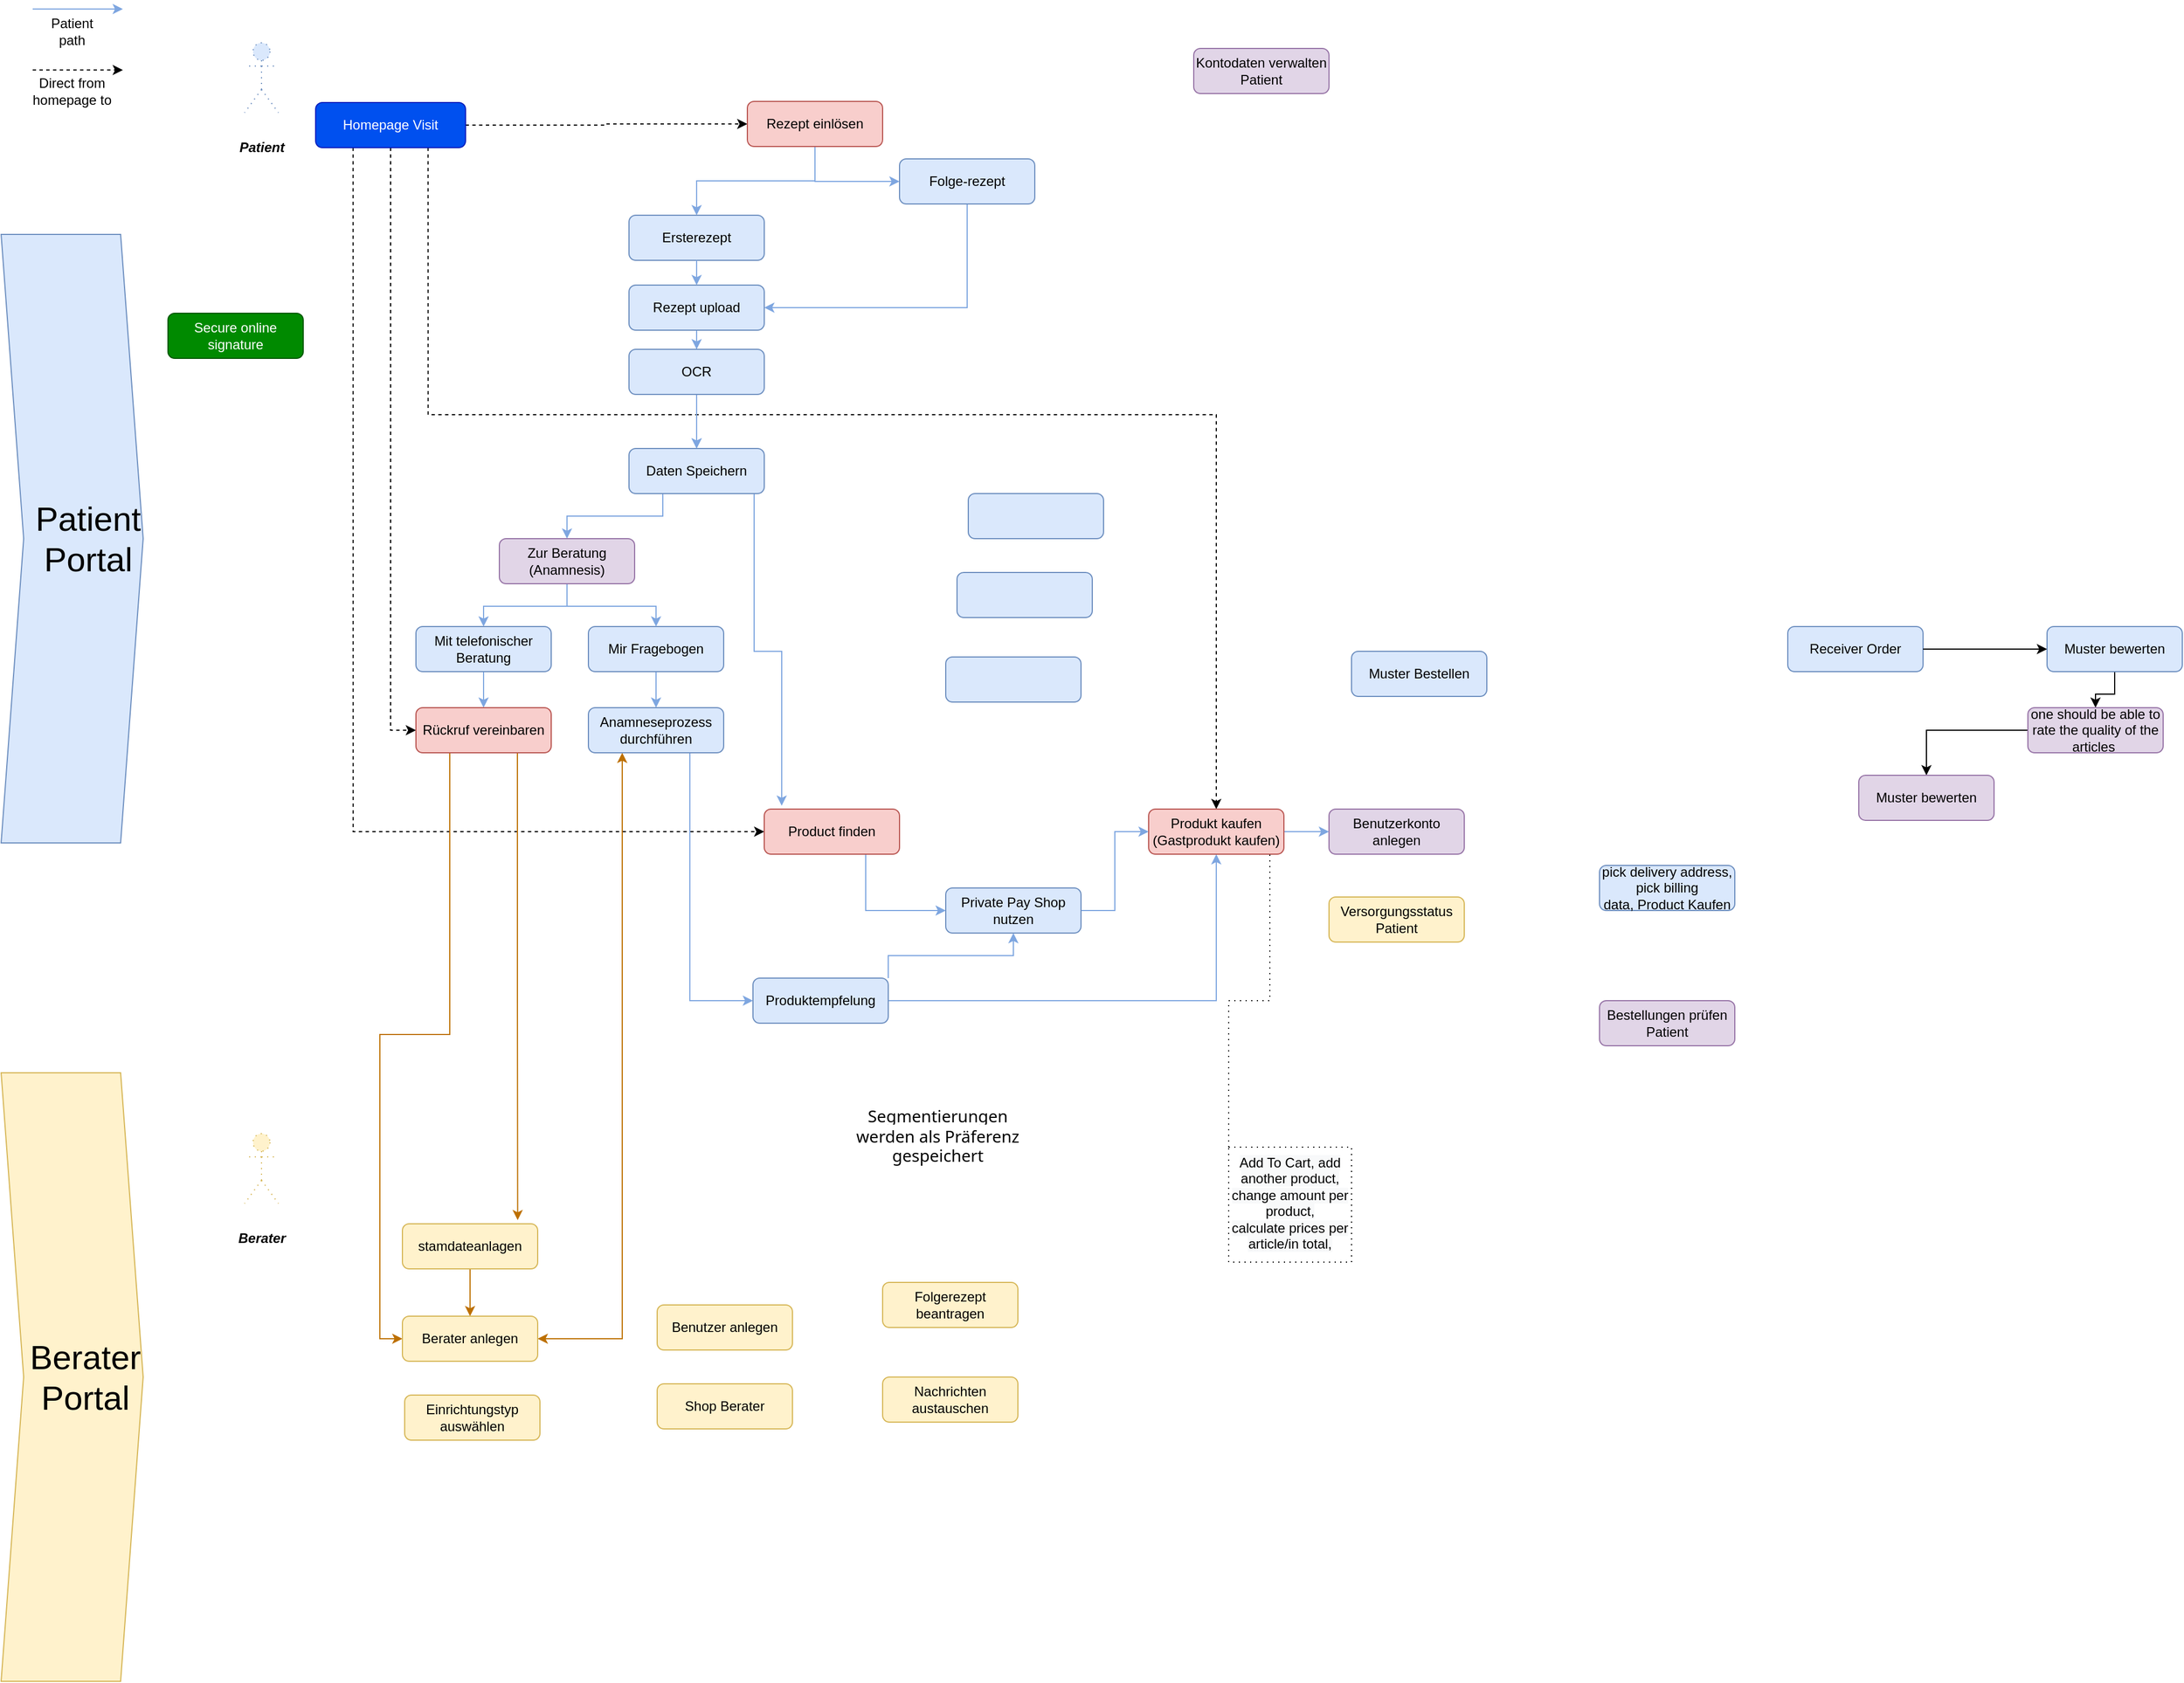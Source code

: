 <mxfile version="13.6.0" type="github" pages="6">
  <diagram id="yzNUyQcvRCuZJqu9L7W9" name="Overview ">
    <mxGraphModel dx="1747" dy="514" grid="1" gridSize="10" guides="1" tooltips="1" connect="1" arrows="1" fold="1" page="1" pageScale="1" pageWidth="827" pageHeight="1169" math="0" shadow="0">
      <root>
        <mxCell id="0" />
        <mxCell id="1" parent="0" />
        <mxCell id="c7nheeR4Cv1lEZ-zM7IP-1" style="edgeStyle=orthogonalEdgeStyle;rounded=0;orthogonalLoop=1;jettySize=auto;html=1;exitX=1;exitY=0.5;exitDx=0;exitDy=0;entryX=0;entryY=0.5;entryDx=0;entryDy=0;dashed=1;" parent="1" source="c7nheeR4Cv1lEZ-zM7IP-4" target="c7nheeR4Cv1lEZ-zM7IP-7" edge="1">
          <mxGeometry relative="1" as="geometry" />
        </mxCell>
        <mxCell id="2mvnybx2gDGMd5j6eMJd-31" style="edgeStyle=orthogonalEdgeStyle;rounded=0;orthogonalLoop=1;jettySize=auto;html=1;exitX=0.75;exitY=1;exitDx=0;exitDy=0;dashed=1;entryX=0.5;entryY=0;entryDx=0;entryDy=0;" parent="1" source="c7nheeR4Cv1lEZ-zM7IP-4" target="jtWPIGQ9lgPhIsARCJN1-1" edge="1">
          <mxGeometry relative="1" as="geometry">
            <Array as="points">
              <mxPoint x="153" y="370" />
              <mxPoint x="599" y="370" />
            </Array>
          </mxGeometry>
        </mxCell>
        <mxCell id="Q-ECmKFL7cBIkWH3QSio-10" style="edgeStyle=orthogonalEdgeStyle;rounded=0;orthogonalLoop=1;jettySize=auto;html=1;exitX=0.5;exitY=1;exitDx=0;exitDy=0;entryX=0;entryY=0.5;entryDx=0;entryDy=0;dashed=1;startArrow=none;startFill=0;strokeColor=#000000;" parent="1" source="c7nheeR4Cv1lEZ-zM7IP-4" target="c7nheeR4Cv1lEZ-zM7IP-52" edge="1">
          <mxGeometry relative="1" as="geometry" />
        </mxCell>
        <mxCell id="Q-ECmKFL7cBIkWH3QSio-11" style="edgeStyle=orthogonalEdgeStyle;rounded=0;orthogonalLoop=1;jettySize=auto;html=1;exitX=0.25;exitY=1;exitDx=0;exitDy=0;entryX=0;entryY=0.5;entryDx=0;entryDy=0;dashed=1;startArrow=none;startFill=0;strokeColor=#000000;" parent="1" source="c7nheeR4Cv1lEZ-zM7IP-4" target="c7nheeR4Cv1lEZ-zM7IP-35" edge="1">
          <mxGeometry relative="1" as="geometry" />
        </mxCell>
        <mxCell id="c7nheeR4Cv1lEZ-zM7IP-4" value="Homepage Visit" style="rounded=1;whiteSpace=wrap;html=1;fontSize=12;glass=0;strokeWidth=1;shadow=0;fillColor=#0050ef;strokeColor=#001DBC;fontColor=#ffffff;" parent="1" vertex="1">
          <mxGeometry x="-9" y="93" width="133" height="40" as="geometry" />
        </mxCell>
        <mxCell id="c7nheeR4Cv1lEZ-zM7IP-5" style="edgeStyle=orthogonalEdgeStyle;rounded=0;orthogonalLoop=1;jettySize=auto;html=1;exitX=0.5;exitY=1;exitDx=0;exitDy=0;entryX=0.5;entryY=0;entryDx=0;entryDy=0;fillColor=#dae8fc;strokeColor=#7EA6E0;" parent="1" source="c7nheeR4Cv1lEZ-zM7IP-7" target="c7nheeR4Cv1lEZ-zM7IP-22" edge="1">
          <mxGeometry relative="1" as="geometry" />
        </mxCell>
        <mxCell id="c7nheeR4Cv1lEZ-zM7IP-6" style="edgeStyle=orthogonalEdgeStyle;rounded=0;orthogonalLoop=1;jettySize=auto;html=1;exitX=0.5;exitY=1;exitDx=0;exitDy=0;entryX=0;entryY=0.5;entryDx=0;entryDy=0;fontSize=30;strokeColor=#7EA6E0;" parent="1" source="c7nheeR4Cv1lEZ-zM7IP-7" target="c7nheeR4Cv1lEZ-zM7IP-9" edge="1">
          <mxGeometry relative="1" as="geometry" />
        </mxCell>
        <mxCell id="c7nheeR4Cv1lEZ-zM7IP-7" value="Rezept einlösen" style="rounded=1;whiteSpace=wrap;html=1;fontSize=12;glass=0;strokeWidth=1;shadow=0;fillColor=#f8cecc;strokeColor=#b85450;" parent="1" vertex="1">
          <mxGeometry x="374" y="92" width="120" height="40" as="geometry" />
        </mxCell>
        <mxCell id="c7nheeR4Cv1lEZ-zM7IP-8" style="edgeStyle=orthogonalEdgeStyle;rounded=0;orthogonalLoop=1;jettySize=auto;html=1;exitX=0.5;exitY=1;exitDx=0;exitDy=0;entryX=1;entryY=0.5;entryDx=0;entryDy=0;fillColor=#e1d5e7;strokeColor=#7EA6E0;" parent="1" source="c7nheeR4Cv1lEZ-zM7IP-9" target="c7nheeR4Cv1lEZ-zM7IP-24" edge="1">
          <mxGeometry relative="1" as="geometry" />
        </mxCell>
        <mxCell id="c7nheeR4Cv1lEZ-zM7IP-9" value="Folge-rezept" style="rounded=1;whiteSpace=wrap;html=1;fontSize=12;glass=0;strokeWidth=1;shadow=0;fillColor=#dae8fc;strokeColor=#6c8ebf;" parent="1" vertex="1">
          <mxGeometry x="509" y="143" width="120" height="40" as="geometry" />
        </mxCell>
        <mxCell id="8Lw8EcfPyX1pXc70tfC4-2" value="" style="edgeStyle=orthogonalEdgeStyle;rounded=0;orthogonalLoop=1;jettySize=auto;html=1;strokeColor=#7EA6E0;" parent="1" source="c7nheeR4Cv1lEZ-zM7IP-11" target="8Lw8EcfPyX1pXc70tfC4-1" edge="1">
          <mxGeometry relative="1" as="geometry" />
        </mxCell>
        <mxCell id="c7nheeR4Cv1lEZ-zM7IP-11" value="Mir Fragebogen" style="rounded=1;whiteSpace=wrap;html=1;fontSize=12;glass=0;strokeWidth=1;shadow=0;fillColor=#dae8fc;strokeColor=#6c8ebf;" parent="1" vertex="1">
          <mxGeometry x="233" y="558" width="120" height="40" as="geometry" />
        </mxCell>
        <mxCell id="2mvnybx2gDGMd5j6eMJd-25" style="edgeStyle=orthogonalEdgeStyle;rounded=0;orthogonalLoop=1;jettySize=auto;html=1;exitX=1;exitY=0.5;exitDx=0;exitDy=0;strokeColor=#7EA6E0;" parent="1" source="c7nheeR4Cv1lEZ-zM7IP-21" target="jtWPIGQ9lgPhIsARCJN1-1" edge="1">
          <mxGeometry relative="1" as="geometry" />
        </mxCell>
        <mxCell id="Q-ECmKFL7cBIkWH3QSio-20" style="edgeStyle=orthogonalEdgeStyle;rounded=0;orthogonalLoop=1;jettySize=auto;html=1;exitX=1;exitY=0;exitDx=0;exitDy=0;entryX=0.5;entryY=1;entryDx=0;entryDy=0;startArrow=none;startFill=0;strokeColor=#7EA6E0;" parent="1" source="c7nheeR4Cv1lEZ-zM7IP-21" target="2mvnybx2gDGMd5j6eMJd-20" edge="1">
          <mxGeometry relative="1" as="geometry" />
        </mxCell>
        <mxCell id="c7nheeR4Cv1lEZ-zM7IP-21" value="Produktempfelung" style="rounded=1;whiteSpace=wrap;html=1;fontSize=12;glass=0;strokeWidth=1;shadow=0;fillColor=#dae8fc;strokeColor=#6c8ebf;" parent="1" vertex="1">
          <mxGeometry x="379" y="870" width="120" height="40" as="geometry" />
        </mxCell>
        <mxCell id="c7nheeR4Cv1lEZ-zM7IP-22" value="Ersterezept" style="rounded=1;whiteSpace=wrap;html=1;fontSize=12;glass=0;strokeWidth=1;shadow=0;fillColor=#dae8fc;strokeColor=#6c8ebf;" parent="1" vertex="1">
          <mxGeometry x="269" y="193" width="120" height="40" as="geometry" />
        </mxCell>
        <mxCell id="c7nheeR4Cv1lEZ-zM7IP-23" value="" style="edgeStyle=orthogonalEdgeStyle;rounded=0;orthogonalLoop=1;jettySize=auto;html=1;strokeColor=#7EA6E0;" parent="1" source="c7nheeR4Cv1lEZ-zM7IP-24" target="c7nheeR4Cv1lEZ-zM7IP-26" edge="1">
          <mxGeometry relative="1" as="geometry" />
        </mxCell>
        <mxCell id="c7nheeR4Cv1lEZ-zM7IP-24" value="Rezept upload" style="rounded=1;whiteSpace=wrap;html=1;fontSize=12;glass=0;strokeWidth=1;shadow=0;fillColor=#dae8fc;strokeColor=#6C8EBF;" parent="1" vertex="1">
          <mxGeometry x="269" y="255" width="120" height="40" as="geometry" />
        </mxCell>
        <mxCell id="c7nheeR4Cv1lEZ-zM7IP-25" value="" style="edgeStyle=orthogonalEdgeStyle;rounded=0;orthogonalLoop=1;jettySize=auto;html=1;strokeColor=#7EA6E0;" parent="1" source="c7nheeR4Cv1lEZ-zM7IP-26" target="c7nheeR4Cv1lEZ-zM7IP-29" edge="1">
          <mxGeometry relative="1" as="geometry" />
        </mxCell>
        <mxCell id="2mvnybx2gDGMd5j6eMJd-46" value="" style="edgeStyle=orthogonalEdgeStyle;rounded=0;orthogonalLoop=1;jettySize=auto;html=1;strokeColor=#7EA6E0;" parent="1" source="c7nheeR4Cv1lEZ-zM7IP-26" target="c7nheeR4Cv1lEZ-zM7IP-29" edge="1">
          <mxGeometry relative="1" as="geometry" />
        </mxCell>
        <mxCell id="c7nheeR4Cv1lEZ-zM7IP-26" value="OCR" style="rounded=1;whiteSpace=wrap;html=1;fontSize=12;glass=0;strokeWidth=1;shadow=0;fillColor=#dae8fc;strokeColor=#6c8ebf;" parent="1" vertex="1">
          <mxGeometry x="269" y="312" width="120" height="40" as="geometry" />
        </mxCell>
        <mxCell id="3sTM7CXVGYwM3eGU3Tkj-2" style="edgeStyle=orthogonalEdgeStyle;rounded=0;orthogonalLoop=1;jettySize=auto;html=1;exitX=0.25;exitY=1;exitDx=0;exitDy=0;entryX=0.5;entryY=0;entryDx=0;entryDy=0;strokeColor=#7EA6E0;" parent="1" source="c7nheeR4Cv1lEZ-zM7IP-29" target="c7nheeR4Cv1lEZ-zM7IP-33" edge="1">
          <mxGeometry relative="1" as="geometry" />
        </mxCell>
        <mxCell id="Q-ECmKFL7cBIkWH3QSio-3" style="edgeStyle=orthogonalEdgeStyle;rounded=0;orthogonalLoop=1;jettySize=auto;html=1;exitX=0.75;exitY=1;exitDx=0;exitDy=0;entryX=0.129;entryY=-0.075;entryDx=0;entryDy=0;entryPerimeter=0;startArrow=none;startFill=0;strokeColor=#7EA6E0;" parent="1" source="c7nheeR4Cv1lEZ-zM7IP-29" target="c7nheeR4Cv1lEZ-zM7IP-35" edge="1">
          <mxGeometry relative="1" as="geometry">
            <Array as="points">
              <mxPoint x="380" y="440" />
              <mxPoint x="380" y="580" />
              <mxPoint x="405" y="580" />
            </Array>
          </mxGeometry>
        </mxCell>
        <mxCell id="c7nheeR4Cv1lEZ-zM7IP-29" value="Daten Speichern" style="rounded=1;whiteSpace=wrap;html=1;fontSize=12;glass=0;strokeWidth=1;shadow=0;fillColor=#dae8fc;strokeColor=#6c8ebf;" parent="1" vertex="1">
          <mxGeometry x="269" y="400" width="120" height="40" as="geometry" />
        </mxCell>
        <mxCell id="c7nheeR4Cv1lEZ-zM7IP-30" value="" style="endArrow=classic;html=1;exitX=0.5;exitY=1;exitDx=0;exitDy=0;entryX=0.5;entryY=0;entryDx=0;entryDy=0;strokeColor=#7EA6E0;" parent="1" source="c7nheeR4Cv1lEZ-zM7IP-22" target="c7nheeR4Cv1lEZ-zM7IP-24" edge="1">
          <mxGeometry width="50" height="50" relative="1" as="geometry">
            <mxPoint x="399" y="136" as="sourcePoint" />
            <mxPoint x="449" y="86" as="targetPoint" />
          </mxGeometry>
        </mxCell>
        <mxCell id="c7nheeR4Cv1lEZ-zM7IP-31" style="edgeStyle=orthogonalEdgeStyle;rounded=0;orthogonalLoop=1;jettySize=auto;html=1;exitX=0.5;exitY=1;exitDx=0;exitDy=0;entryX=0.5;entryY=0;entryDx=0;entryDy=0;strokeColor=#7EA6E0;" parent="1" source="c7nheeR4Cv1lEZ-zM7IP-33" target="c7nheeR4Cv1lEZ-zM7IP-11" edge="1">
          <mxGeometry relative="1" as="geometry" />
        </mxCell>
        <mxCell id="c7nheeR4Cv1lEZ-zM7IP-32" style="edgeStyle=orthogonalEdgeStyle;rounded=0;orthogonalLoop=1;jettySize=auto;html=1;exitX=0.5;exitY=1;exitDx=0;exitDy=0;entryX=0.5;entryY=0;entryDx=0;entryDy=0;strokeColor=#7EA6E0;" parent="1" source="c7nheeR4Cv1lEZ-zM7IP-33" target="c7nheeR4Cv1lEZ-zM7IP-48" edge="1">
          <mxGeometry relative="1" as="geometry" />
        </mxCell>
        <mxCell id="c7nheeR4Cv1lEZ-zM7IP-33" value="Zur Beratung (Anamnesis)" style="rounded=1;whiteSpace=wrap;html=1;fontSize=12;glass=0;strokeWidth=1;shadow=0;fillColor=#e1d5e7;strokeColor=#9673a6;" parent="1" vertex="1">
          <mxGeometry x="154" y="480" width="120" height="40" as="geometry" />
        </mxCell>
        <mxCell id="Q-ECmKFL7cBIkWH3QSio-19" style="edgeStyle=orthogonalEdgeStyle;rounded=0;orthogonalLoop=1;jettySize=auto;html=1;exitX=0.75;exitY=1;exitDx=0;exitDy=0;entryX=0;entryY=0.5;entryDx=0;entryDy=0;startArrow=none;startFill=0;strokeColor=#7EA6E0;" parent="1" source="c7nheeR4Cv1lEZ-zM7IP-35" target="2mvnybx2gDGMd5j6eMJd-20" edge="1">
          <mxGeometry relative="1" as="geometry" />
        </mxCell>
        <mxCell id="c7nheeR4Cv1lEZ-zM7IP-35" value="Product finden" style="rounded=1;whiteSpace=wrap;html=1;fontSize=12;glass=0;strokeWidth=1;shadow=0;fillColor=#f8cecc;strokeColor=#b85450;" parent="1" vertex="1">
          <mxGeometry x="389" y="720" width="120" height="40" as="geometry" />
        </mxCell>
        <mxCell id="Q-ECmKFL7cBIkWH3QSio-12" style="edgeStyle=orthogonalEdgeStyle;rounded=0;orthogonalLoop=1;jettySize=auto;html=1;exitX=0.5;exitY=1;exitDx=0;exitDy=0;entryX=0.5;entryY=0;entryDx=0;entryDy=0;startArrow=none;startFill=0;strokeColor=#BD7000;fillColor=#f0a30a;" parent="1" source="c7nheeR4Cv1lEZ-zM7IP-37" target="2mvnybx2gDGMd5j6eMJd-36" edge="1">
          <mxGeometry relative="1" as="geometry" />
        </mxCell>
        <mxCell id="c7nheeR4Cv1lEZ-zM7IP-37" value="stamdateanlagen" style="rounded=1;whiteSpace=wrap;html=1;fontSize=12;glass=0;strokeWidth=1;shadow=0;fillColor=#fff2cc;strokeColor=#d6b656;" parent="1" vertex="1">
          <mxGeometry x="68" y="1088" width="120" height="40" as="geometry" />
        </mxCell>
        <mxCell id="c7nheeR4Cv1lEZ-zM7IP-40" value="Receiver Order" style="rounded=1;whiteSpace=wrap;html=1;fontSize=12;glass=0;strokeWidth=1;shadow=0;fillColor=#dae8fc;strokeColor=#6c8ebf;" parent="1" vertex="1">
          <mxGeometry x="1297" y="558" width="120" height="40" as="geometry" />
        </mxCell>
        <mxCell id="RFfzMiclbLoLRQgerotc-2" value="" style="edgeStyle=orthogonalEdgeStyle;rounded=0;orthogonalLoop=1;jettySize=auto;html=1;" parent="1" source="c7nheeR4Cv1lEZ-zM7IP-45" target="RFfzMiclbLoLRQgerotc-1" edge="1">
          <mxGeometry relative="1" as="geometry" />
        </mxCell>
        <mxCell id="c7nheeR4Cv1lEZ-zM7IP-45" value="Muster bewerten" style="rounded=1;whiteSpace=wrap;html=1;fontSize=12;glass=0;strokeWidth=1;shadow=0;fillColor=#dae8fc;strokeColor=#6c8ebf;" parent="1" vertex="1">
          <mxGeometry x="1527" y="558" width="120" height="40" as="geometry" />
        </mxCell>
        <mxCell id="c7nheeR4Cv1lEZ-zM7IP-46" value="" style="endArrow=classic;html=1;entryX=0;entryY=0.5;entryDx=0;entryDy=0;exitX=1;exitY=0.5;exitDx=0;exitDy=0;" parent="1" source="c7nheeR4Cv1lEZ-zM7IP-40" target="c7nheeR4Cv1lEZ-zM7IP-45" edge="1">
          <mxGeometry width="50" height="50" relative="1" as="geometry">
            <mxPoint x="1256" y="617" as="sourcePoint" />
            <mxPoint x="1306" y="567" as="targetPoint" />
          </mxGeometry>
        </mxCell>
        <mxCell id="c7nheeR4Cv1lEZ-zM7IP-47" value="" style="edgeStyle=orthogonalEdgeStyle;rounded=0;orthogonalLoop=1;jettySize=auto;html=1;fontSize=30;strokeColor=#7EA6E0;" parent="1" source="c7nheeR4Cv1lEZ-zM7IP-48" target="c7nheeR4Cv1lEZ-zM7IP-52" edge="1">
          <mxGeometry relative="1" as="geometry" />
        </mxCell>
        <mxCell id="c7nheeR4Cv1lEZ-zM7IP-48" value="Mit telefonischer Beratung" style="rounded=1;whiteSpace=wrap;html=1;fillColor=#dae8fc;strokeColor=#6c8ebf;" parent="1" vertex="1">
          <mxGeometry x="80" y="558" width="120" height="40" as="geometry" />
        </mxCell>
        <mxCell id="c7nheeR4Cv1lEZ-zM7IP-49" value="&lt;div&gt;&lt;span&gt;Patient&lt;/span&gt;&lt;/div&gt;&lt;div style=&quot;text-align: center&quot;&gt;&lt;span&gt;Portal&lt;/span&gt;&lt;/div&gt;" style="shape=step;perimeter=stepPerimeter;whiteSpace=wrap;html=1;fixedSize=1;fontSize=30;align=right;fillColor=#dae8fc;strokeColor=#6c8ebf;" parent="1" vertex="1">
          <mxGeometry x="-288" y="210" width="126" height="540" as="geometry" />
        </mxCell>
        <mxCell id="c7nheeR4Cv1lEZ-zM7IP-50" value="Berater&lt;br&gt;&lt;div style=&quot;text-align: center&quot;&gt;&lt;span&gt;Portal&lt;/span&gt;&lt;/div&gt;" style="shape=step;perimeter=stepPerimeter;whiteSpace=wrap;html=1;fixedSize=1;fontSize=30;align=right;fillColor=#fff2cc;strokeColor=#d6b656;" parent="1" vertex="1">
          <mxGeometry x="-288" y="954" width="126" height="540" as="geometry" />
        </mxCell>
        <mxCell id="8Lw8EcfPyX1pXc70tfC4-5" style="edgeStyle=orthogonalEdgeStyle;rounded=0;orthogonalLoop=1;jettySize=auto;html=1;exitX=0.25;exitY=1;exitDx=0;exitDy=0;entryX=0;entryY=0.5;entryDx=0;entryDy=0;strokeColor=#BD7000;fillColor=#f0a30a;" parent="1" source="c7nheeR4Cv1lEZ-zM7IP-52" target="2mvnybx2gDGMd5j6eMJd-36" edge="1">
          <mxGeometry relative="1" as="geometry" />
        </mxCell>
        <mxCell id="8Lw8EcfPyX1pXc70tfC4-7" style="edgeStyle=orthogonalEdgeStyle;rounded=0;orthogonalLoop=1;jettySize=auto;html=1;exitX=0.75;exitY=1;exitDx=0;exitDy=0;entryX=0.852;entryY=-0.081;entryDx=0;entryDy=0;entryPerimeter=0;strokeColor=#BD7000;fillColor=#f0a30a;" parent="1" source="c7nheeR4Cv1lEZ-zM7IP-52" target="c7nheeR4Cv1lEZ-zM7IP-37" edge="1">
          <mxGeometry relative="1" as="geometry" />
        </mxCell>
        <mxCell id="c7nheeR4Cv1lEZ-zM7IP-52" value="Rückruf vereinbaren" style="rounded=1;whiteSpace=wrap;html=1;fillColor=#f8cecc;strokeColor=#b85450;" parent="1" vertex="1">
          <mxGeometry x="80" y="630" width="120" height="40" as="geometry" />
        </mxCell>
        <mxCell id="c7nheeR4Cv1lEZ-zM7IP-53" value="&lt;font style=&quot;font-size: 12px&quot;&gt;&lt;b&gt;&lt;i&gt;Patient&lt;/i&gt;&lt;/b&gt;&lt;/font&gt;" style="shape=umlActor;verticalLabelPosition=bottom;verticalAlign=top;html=1;outlineConnect=0;dashed=1;dashPattern=1 4;fillColor=#dae8fc;fontSize=30;strokeColor=#6c8ebf;" parent="1" vertex="1">
          <mxGeometry x="-72" y="40" width="30" height="62" as="geometry" />
        </mxCell>
        <mxCell id="c7nheeR4Cv1lEZ-zM7IP-54" value="&lt;span style=&quot;font-size: 12px&quot;&gt;&lt;b&gt;&lt;i&gt;Berater&lt;/i&gt;&lt;/b&gt;&lt;/span&gt;" style="shape=umlActor;verticalLabelPosition=bottom;verticalAlign=top;html=1;outlineConnect=0;dashed=1;dashPattern=1 4;fillColor=#fff2cc;fontSize=30;strokeColor=#d6b656;" parent="1" vertex="1">
          <mxGeometry x="-72" y="1008" width="30" height="62" as="geometry" />
        </mxCell>
        <mxCell id="c7nheeR4Cv1lEZ-zM7IP-56" value="Benutzerkonto anlegen" style="rounded=1;whiteSpace=wrap;html=1;fontSize=12;glass=0;strokeWidth=1;shadow=0;fillColor=#e1d5e7;strokeColor=#9673a6;" parent="1" vertex="1">
          <mxGeometry x="890" y="720" width="120" height="40" as="geometry" />
        </mxCell>
        <mxCell id="2mvnybx2gDGMd5j6eMJd-16" style="edgeStyle=orthogonalEdgeStyle;rounded=0;orthogonalLoop=1;jettySize=auto;html=1;exitX=1;exitY=0.5;exitDx=0;exitDy=0;entryX=0;entryY=0.5;entryDx=0;entryDy=0;strokeColor=#7EA6E0;" parent="1" source="jtWPIGQ9lgPhIsARCJN1-1" target="c7nheeR4Cv1lEZ-zM7IP-56" edge="1">
          <mxGeometry relative="1" as="geometry" />
        </mxCell>
        <mxCell id="jtWPIGQ9lgPhIsARCJN1-1" value="Produkt kaufen (Gastprodukt kaufen)" style="rounded=1;whiteSpace=wrap;html=1;fontSize=12;glass=0;strokeWidth=1;shadow=0;fillColor=#f8cecc;strokeColor=#b85450;" parent="1" vertex="1">
          <mxGeometry x="730" y="720" width="120" height="40" as="geometry" />
        </mxCell>
        <mxCell id="RFfzMiclbLoLRQgerotc-4" value="" style="edgeStyle=orthogonalEdgeStyle;rounded=0;orthogonalLoop=1;jettySize=auto;html=1;" parent="1" source="RFfzMiclbLoLRQgerotc-1" target="RFfzMiclbLoLRQgerotc-3" edge="1">
          <mxGeometry relative="1" as="geometry" />
        </mxCell>
        <mxCell id="RFfzMiclbLoLRQgerotc-1" value="one should be able to rate the quality of the articles&amp;nbsp;" style="rounded=1;whiteSpace=wrap;html=1;fontSize=12;glass=0;strokeWidth=1;shadow=0;fillColor=#e1d5e7;strokeColor=#9673a6;" parent="1" vertex="1">
          <mxGeometry x="1510" y="630" width="120" height="40" as="geometry" />
        </mxCell>
        <mxCell id="RFfzMiclbLoLRQgerotc-3" value="Muster bewerten" style="rounded=1;whiteSpace=wrap;html=1;fontSize=12;glass=0;strokeWidth=1;shadow=0;fillColor=#e1d5e7;strokeColor=#9673a6;" parent="1" vertex="1">
          <mxGeometry x="1360" y="690" width="120" height="40" as="geometry" />
        </mxCell>
        <mxCell id="c7nheeR4Cv1lEZ-zM7IP-61" value="&lt;span style=&quot;font-family: &amp;#34;calibri&amp;#34; , &amp;#34;segoe ui&amp;#34; , &amp;#34;calibri&amp;#34; , &amp;#34;thonburi&amp;#34; , &amp;#34;arial&amp;#34; , &amp;#34;verdana&amp;#34; , sans-serif , &amp;#34;mongolian baiti&amp;#34; , &amp;#34;microsoft yi baiti&amp;#34; , &amp;#34;javanese text&amp;#34; ; font-size: 14.667px ; background-color: rgb(255 , 255 , 255)&quot;&gt;Segmentierungen werden als Präferenz gespeichert&lt;/span&gt;" style="rounded=1;whiteSpace=wrap;html=1;fontSize=12;glass=0;strokeWidth=1;shadow=0;fillColor=none;strokeColor=none;" parent="1" vertex="1">
          <mxGeometry x="460" y="990" width="166" height="40" as="geometry" />
        </mxCell>
        <mxCell id="2rWYULEwYTY-TnV6B5xV-4" value="&lt;div&gt;Kontodaten verwalten&lt;/div&gt;&lt;div&gt;Patient&lt;/div&gt;" style="rounded=1;whiteSpace=wrap;html=1;fontSize=12;glass=0;strokeWidth=1;shadow=0;fillColor=#e1d5e7;strokeColor=#9673a6;" parent="1" vertex="1">
          <mxGeometry x="770" y="45" width="120" height="40" as="geometry" />
        </mxCell>
        <mxCell id="2mvnybx2gDGMd5j6eMJd-1" value="Versorgungsstatus Patient" style="rounded=1;whiteSpace=wrap;html=1;fontSize=12;glass=0;strokeWidth=1;shadow=0;fillColor=#fff2cc;strokeColor=#d6b656;" parent="1" vertex="1">
          <mxGeometry x="890" y="798" width="120" height="40" as="geometry" />
        </mxCell>
        <mxCell id="2mvnybx2gDGMd5j6eMJd-3" value="Bestellungen prüfen Patient" style="rounded=1;whiteSpace=wrap;html=1;fontSize=12;glass=0;strokeWidth=1;shadow=0;fillColor=#e1d5e7;strokeColor=#9673a6;" parent="1" vertex="1">
          <mxGeometry x="1130" y="890" width="120" height="40" as="geometry" />
        </mxCell>
        <mxCell id="2mvnybx2gDGMd5j6eMJd-7" value="&lt;span&gt;pick delivery address,&lt;/span&gt;&lt;br&gt;&lt;span&gt;pick billing data,&amp;nbsp;Product Kaufen&lt;/span&gt;" style="rounded=1;whiteSpace=wrap;html=1;fontSize=12;glass=0;strokeWidth=1;shadow=0;fillColor=#dae8fc;strokeColor=#6c8ebf;" parent="1" vertex="1">
          <mxGeometry x="1130" y="770" width="120" height="40" as="geometry" />
        </mxCell>
        <mxCell id="2mvnybx2gDGMd5j6eMJd-8" value="Muster Bestellen" style="rounded=1;whiteSpace=wrap;html=1;fontSize=12;glass=0;strokeWidth=1;shadow=0;fillColor=#dae8fc;strokeColor=#6c8ebf;" parent="1" vertex="1">
          <mxGeometry x="910" y="580" width="120" height="40" as="geometry" />
        </mxCell>
        <mxCell id="2mvnybx2gDGMd5j6eMJd-28" style="edgeStyle=orthogonalEdgeStyle;rounded=0;orthogonalLoop=1;jettySize=auto;html=1;exitX=1;exitY=0.5;exitDx=0;exitDy=0;entryX=0;entryY=0.5;entryDx=0;entryDy=0;strokeColor=#7EA6E0;" parent="1" source="2mvnybx2gDGMd5j6eMJd-20" target="jtWPIGQ9lgPhIsARCJN1-1" edge="1">
          <mxGeometry relative="1" as="geometry" />
        </mxCell>
        <mxCell id="2mvnybx2gDGMd5j6eMJd-20" value="Private Pay Shop nutzen" style="rounded=1;whiteSpace=wrap;html=1;fontSize=12;glass=0;strokeWidth=1;shadow=0;fillColor=#dae8fc;strokeColor=#6c8ebf;" parent="1" vertex="1">
          <mxGeometry x="550" y="790" width="120" height="40" as="geometry" />
        </mxCell>
        <mxCell id="3sTM7CXVGYwM3eGU3Tkj-7" style="edgeStyle=orthogonalEdgeStyle;rounded=0;orthogonalLoop=1;jettySize=auto;html=1;exitX=0;exitY=0;exitDx=0;exitDy=0;entryX=0.896;entryY=0.985;entryDx=0;entryDy=0;entryPerimeter=0;dashed=1;dashPattern=1 4;endArrow=none;endFill=0;strokeColor=#000000;" parent="1" source="2mvnybx2gDGMd5j6eMJd-30" target="jtWPIGQ9lgPhIsARCJN1-1" edge="1">
          <mxGeometry relative="1" as="geometry" />
        </mxCell>
        <mxCell id="2mvnybx2gDGMd5j6eMJd-30" value="&lt;span style=&quot;color: rgb(0 , 0 , 0) ; font-family: &amp;#34;helvetica&amp;#34; ; font-size: 12px ; font-style: normal ; font-weight: 400 ; letter-spacing: normal ; text-indent: 0px ; text-transform: none ; word-spacing: 0px ; background-color: rgb(248 , 249 , 250) ; display: inline ; float: none&quot;&gt;Add To Cart, add another product, change amount per product,&lt;/span&gt;&lt;br style=&quot;color: rgb(0 , 0 , 0) ; font-family: &amp;#34;helvetica&amp;#34; ; font-size: 12px ; font-style: normal ; font-weight: 400 ; letter-spacing: normal ; text-indent: 0px ; text-transform: none ; word-spacing: 0px ; background-color: rgb(248 , 249 , 250)&quot;&gt;&lt;span style=&quot;color: rgb(0 , 0 , 0) ; font-family: &amp;#34;helvetica&amp;#34; ; font-size: 12px ; font-style: normal ; font-weight: 400 ; letter-spacing: normal ; text-indent: 0px ; text-transform: none ; word-spacing: 0px ; background-color: rgb(248 , 249 , 250) ; display: inline ; float: none&quot;&gt;calculate prices per article/in total,&lt;/span&gt;" style="text;whiteSpace=wrap;html=1;align=center;strokeColor=#000000;dashed=1;dashPattern=1 4;" parent="1" vertex="1">
          <mxGeometry x="801" y="1020" width="109" height="102" as="geometry" />
        </mxCell>
        <mxCell id="2mvnybx2gDGMd5j6eMJd-34" value="Einrichtungstyp auswählen" style="rounded=1;whiteSpace=wrap;html=1;fontSize=12;glass=0;strokeWidth=1;shadow=0;fillColor=#fff2cc;strokeColor=#d6b656;" parent="1" vertex="1">
          <mxGeometry x="70" y="1240" width="120" height="40" as="geometry" />
        </mxCell>
        <mxCell id="8Lw8EcfPyX1pXc70tfC4-6" style="edgeStyle=orthogonalEdgeStyle;rounded=0;orthogonalLoop=1;jettySize=auto;html=1;exitX=1;exitY=0.5;exitDx=0;exitDy=0;entryX=0.25;entryY=1;entryDx=0;entryDy=0;strokeColor=#BD7000;fillColor=#f0a30a;startArrow=classic;startFill=1;" parent="1" source="2mvnybx2gDGMd5j6eMJd-36" target="8Lw8EcfPyX1pXc70tfC4-1" edge="1">
          <mxGeometry relative="1" as="geometry" />
        </mxCell>
        <mxCell id="2mvnybx2gDGMd5j6eMJd-36" value="Berater anlegen" style="rounded=1;whiteSpace=wrap;html=1;fontSize=12;glass=0;strokeWidth=1;shadow=0;fillColor=#fff2cc;strokeColor=#d6b656;" parent="1" vertex="1">
          <mxGeometry x="68" y="1170" width="120" height="40" as="geometry" />
        </mxCell>
        <mxCell id="2mvnybx2gDGMd5j6eMJd-38" value="Benutzer anlegen" style="rounded=1;whiteSpace=wrap;html=1;fontSize=12;glass=0;strokeWidth=1;shadow=0;fillColor=#fff2cc;strokeColor=#d6b656;" parent="1" vertex="1">
          <mxGeometry x="294" y="1160" width="120" height="40" as="geometry" />
        </mxCell>
        <mxCell id="2mvnybx2gDGMd5j6eMJd-40" value="Shop Berater" style="rounded=1;whiteSpace=wrap;html=1;fontSize=12;glass=0;strokeWidth=1;shadow=0;fillColor=#fff2cc;strokeColor=#d6b656;" parent="1" vertex="1">
          <mxGeometry x="294" y="1230" width="120" height="40" as="geometry" />
        </mxCell>
        <mxCell id="2mvnybx2gDGMd5j6eMJd-41" value="Folgerezept beantragen" style="rounded=1;whiteSpace=wrap;html=1;fontSize=12;glass=0;strokeWidth=1;shadow=0;fillColor=#fff2cc;strokeColor=#d6b656;" parent="1" vertex="1">
          <mxGeometry x="494" y="1140" width="120" height="40" as="geometry" />
        </mxCell>
        <mxCell id="2mvnybx2gDGMd5j6eMJd-42" value="Nachrichten austauschen" style="rounded=1;whiteSpace=wrap;html=1;fontSize=12;glass=0;strokeWidth=1;shadow=0;fillColor=#fff2cc;strokeColor=#d6b656;" parent="1" vertex="1">
          <mxGeometry x="494" y="1224" width="120" height="40" as="geometry" />
        </mxCell>
        <mxCell id="8Lw8EcfPyX1pXc70tfC4-8" style="edgeStyle=orthogonalEdgeStyle;rounded=0;orthogonalLoop=1;jettySize=auto;html=1;exitX=0.75;exitY=1;exitDx=0;exitDy=0;entryX=0;entryY=0.5;entryDx=0;entryDy=0;startArrow=none;startFill=0;fillColor=#f0a30a;strokeColor=#7EA6E0;" parent="1" source="8Lw8EcfPyX1pXc70tfC4-1" target="c7nheeR4Cv1lEZ-zM7IP-21" edge="1">
          <mxGeometry relative="1" as="geometry" />
        </mxCell>
        <mxCell id="8Lw8EcfPyX1pXc70tfC4-1" value="&lt;div&gt;Anamneseprozess&lt;/div&gt;&lt;div&gt;durchführen&lt;/div&gt;" style="rounded=1;whiteSpace=wrap;html=1;fontSize=12;glass=0;strokeWidth=1;shadow=0;fillColor=#dae8fc;strokeColor=#6c8ebf;" parent="1" vertex="1">
          <mxGeometry x="233" y="630" width="120" height="40" as="geometry" />
        </mxCell>
        <mxCell id="Q-ECmKFL7cBIkWH3QSio-4" value="" style="endArrow=classic;html=1;strokeColor=#7EA6E0;" parent="1" edge="1">
          <mxGeometry width="50" height="50" relative="1" as="geometry">
            <mxPoint x="-260" y="10" as="sourcePoint" />
            <mxPoint x="-180" y="10" as="targetPoint" />
          </mxGeometry>
        </mxCell>
        <mxCell id="Q-ECmKFL7cBIkWH3QSio-5" value="" style="endArrow=classic;html=1;dashed=1;" parent="1" edge="1">
          <mxGeometry width="50" height="50" relative="1" as="geometry">
            <mxPoint x="-260" y="64.17" as="sourcePoint" />
            <mxPoint x="-180" y="64.17" as="targetPoint" />
          </mxGeometry>
        </mxCell>
        <mxCell id="Q-ECmKFL7cBIkWH3QSio-6" value="Direct from homepage to" style="text;html=1;strokeColor=none;fillColor=none;align=center;verticalAlign=middle;whiteSpace=wrap;rounded=0;" parent="1" vertex="1">
          <mxGeometry x="-265" y="73" width="80" height="20" as="geometry" />
        </mxCell>
        <mxCell id="Q-ECmKFL7cBIkWH3QSio-7" value="Patient path" style="text;html=1;strokeColor=none;fillColor=none;align=center;verticalAlign=middle;whiteSpace=wrap;rounded=0;" parent="1" vertex="1">
          <mxGeometry x="-245" y="20" width="40" height="20" as="geometry" />
        </mxCell>
        <mxCell id="Q-ECmKFL7cBIkWH3QSio-16" value="" style="rounded=1;whiteSpace=wrap;html=1;fontSize=12;glass=0;strokeWidth=1;shadow=0;fillColor=#dae8fc;strokeColor=#6c8ebf;" parent="1" vertex="1">
          <mxGeometry x="550" y="585" width="120" height="40" as="geometry" />
        </mxCell>
        <mxCell id="Q-ECmKFL7cBIkWH3QSio-17" value="" style="rounded=1;whiteSpace=wrap;html=1;fontSize=12;glass=0;strokeWidth=1;shadow=0;fillColor=#dae8fc;strokeColor=#6c8ebf;" parent="1" vertex="1">
          <mxGeometry x="560" y="510" width="120" height="40" as="geometry" />
        </mxCell>
        <mxCell id="Q-ECmKFL7cBIkWH3QSio-18" value="" style="rounded=1;whiteSpace=wrap;html=1;fontSize=12;glass=0;strokeWidth=1;shadow=0;fillColor=#dae8fc;strokeColor=#6c8ebf;" parent="1" vertex="1">
          <mxGeometry x="570" y="440" width="120" height="40" as="geometry" />
        </mxCell>
        <mxCell id="Z4Q3AaH40pW_MtjIOYAI-1" value="Secure online signature" style="rounded=1;whiteSpace=wrap;html=1;fontSize=12;glass=0;strokeWidth=1;shadow=0;fillColor=#008a00;strokeColor=#005700;fontColor=#ffffff;" vertex="1" parent="1">
          <mxGeometry x="-140" y="280" width="120" height="40" as="geometry" />
        </mxCell>
      </root>
    </mxGraphModel>
  </diagram>
  <diagram id="FAaEgYGuQdnXMhheCkps" name="Basissystem">
    
    <mxGraphModel dx="1022" dy="437" grid="1" gridSize="10" guides="1" tooltips="1" connect="1" arrows="1" fold="1" page="1" pageScale="1" pageWidth="827" pageHeight="1169" math="0" shadow="0">
      
      <root>
        
        <mxCell id="qNl-RZC53vh0g1M46TtF-0" />
        
        <mxCell id="qNl-RZC53vh0g1M46TtF-1" parent="qNl-RZC53vh0g1M46TtF-0" />
        
      </root>
      
    </mxGraphModel>
    
  </diagram>
  <diagram id="O2IKOOxRkxltkSF_eElB" name="Rückruf vereinbaren">
    
    <mxGraphModel dx="1022" dy="437" grid="1" gridSize="10" guides="1" tooltips="1" connect="1" arrows="1" fold="1" page="1" pageScale="1" pageWidth="827" pageHeight="1169" math="0" shadow="0">
      
      <root>
        
        <mxCell id="vm9W6NVqnNSlqjxnsasR-0" />
        
        <mxCell id="vm9W6NVqnNSlqjxnsasR-1" parent="vm9W6NVqnNSlqjxnsasR-0" />
        
      </root>
      
    </mxGraphModel>
    
  </diagram>
  <diagram id="tFsazot5UDuzvN4bmBim" name="Rezept einlosen">
    
    <mxGraphModel dx="1849" dy="437" grid="1" gridSize="10" guides="1" tooltips="1" connect="1" arrows="1" fold="1" page="1" pageScale="1" pageWidth="827" pageHeight="1169" math="0" shadow="0">
      
      <root>
        
        <mxCell id="q34dCDONzooLWPpxG54O-0" />
        
        <mxCell id="q34dCDONzooLWPpxG54O-1" parent="q34dCDONzooLWPpxG54O-0" />
        
        <mxCell id="2i9bHOm-gdq7FOkkqi6v-0" style="edgeStyle=orthogonalEdgeStyle;rounded=0;orthogonalLoop=1;jettySize=auto;html=1;exitX=0.5;exitY=1;exitDx=0;exitDy=0;entryX=0.5;entryY=0;entryDx=0;entryDy=0;fillColor=#dae8fc;strokeColor=#7EA6E0;" parent="q34dCDONzooLWPpxG54O-1" source="2i9bHOm-gdq7FOkkqi6v-2" target="2i9bHOm-gdq7FOkkqi6v-5" edge="1">
          
          <mxGeometry relative="1" as="geometry" />
          
        </mxCell>
        
        <mxCell id="2i9bHOm-gdq7FOkkqi6v-1" style="edgeStyle=orthogonalEdgeStyle;rounded=0;orthogonalLoop=1;jettySize=auto;html=1;exitX=0.5;exitY=1;exitDx=0;exitDy=0;entryX=0;entryY=0.5;entryDx=0;entryDy=0;fontSize=30;strokeColor=#7EA6E0;" parent="q34dCDONzooLWPpxG54O-1" source="2i9bHOm-gdq7FOkkqi6v-2" target="2i9bHOm-gdq7FOkkqi6v-4" edge="1">
          
          <mxGeometry relative="1" as="geometry" />
          
        </mxCell>
        
        <mxCell id="2i9bHOm-gdq7FOkkqi6v-2" value="Rezept einlösen" style="rounded=1;whiteSpace=wrap;html=1;fontSize=12;glass=0;strokeWidth=1;shadow=0;fillColor=#f8cecc;strokeColor=#b85450;" parent="q34dCDONzooLWPpxG54O-1" vertex="1">
          
          <mxGeometry x="374" y="92" width="120" height="40" as="geometry" />
          
        </mxCell>
        
        <mxCell id="2i9bHOm-gdq7FOkkqi6v-3" style="edgeStyle=orthogonalEdgeStyle;rounded=0;orthogonalLoop=1;jettySize=auto;html=1;exitX=0.5;exitY=1;exitDx=0;exitDy=0;entryX=1;entryY=0.5;entryDx=0;entryDy=0;strokeColor=#9673a6;fillColor=#e1d5e7;" parent="q34dCDONzooLWPpxG54O-1" source="2i9bHOm-gdq7FOkkqi6v-4" target="2i9bHOm-gdq7FOkkqi6v-7" edge="1">
          
          <mxGeometry relative="1" as="geometry" />
          
        </mxCell>
        
        <mxCell id="2i9bHOm-gdq7FOkkqi6v-4" value="Folge-rezept" style="rounded=1;whiteSpace=wrap;html=1;fontSize=12;glass=0;strokeWidth=1;shadow=0;fillColor=#dae8fc;strokeColor=#6c8ebf;" parent="q34dCDONzooLWPpxG54O-1" vertex="1">
          
          <mxGeometry x="509" y="143" width="120" height="40" as="geometry" />
          
        </mxCell>
        
        <mxCell id="2i9bHOm-gdq7FOkkqi6v-5" value="Ersterezept" style="rounded=1;whiteSpace=wrap;html=1;fontSize=12;glass=0;strokeWidth=1;shadow=0;fillColor=#dae8fc;strokeColor=#6c8ebf;" parent="q34dCDONzooLWPpxG54O-1" vertex="1">
          
          <mxGeometry x="269" y="193" width="120" height="40" as="geometry" />
          
        </mxCell>
        
        <mxCell id="2i9bHOm-gdq7FOkkqi6v-6" value="" style="edgeStyle=orthogonalEdgeStyle;rounded=0;orthogonalLoop=1;jettySize=auto;html=1;strokeColor=#7EA6E0;" parent="q34dCDONzooLWPpxG54O-1" source="2i9bHOm-gdq7FOkkqi6v-7" target="2i9bHOm-gdq7FOkkqi6v-10" edge="1">
          
          <mxGeometry relative="1" as="geometry" />
          
        </mxCell>
        
        <mxCell id="2i9bHOm-gdq7FOkkqi6v-7" value="Rezept upload" style="rounded=1;whiteSpace=wrap;html=1;fontSize=12;glass=0;strokeWidth=1;shadow=0;fillColor=#dae8fc;strokeColor=#6c8ebf;" parent="q34dCDONzooLWPpxG54O-1" vertex="1">
          
          <mxGeometry x="269" y="255" width="120" height="40" as="geometry" />
          
        </mxCell>
        
        <mxCell id="E143lUBNFCmcJHzHBwGq-8" style="edgeStyle=orthogonalEdgeStyle;rounded=0;orthogonalLoop=1;jettySize=auto;html=1;exitX=0.5;exitY=1;exitDx=0;exitDy=0;entryX=0.5;entryY=0;entryDx=0;entryDy=0;strokeColor=#000000;" edge="1" parent="q34dCDONzooLWPpxG54O-1" source="2i9bHOm-gdq7FOkkqi6v-10" target="E143lUBNFCmcJHzHBwGq-6">
          
          <mxGeometry relative="1" as="geometry" />
          
        </mxCell>
        
        <mxCell id="2i9bHOm-gdq7FOkkqi6v-10" value="OCR" style="rounded=1;whiteSpace=wrap;html=1;fontSize=12;glass=0;strokeWidth=1;shadow=0;fillColor=#dae8fc;strokeColor=#6c8ebf;" parent="q34dCDONzooLWPpxG54O-1" vertex="1">
          
          <mxGeometry x="269" y="312" width="120" height="40" as="geometry" />
          
        </mxCell>
        
        <mxCell id="yegy7WGIJIiIC4VN6rdF-0" style="edgeStyle=orthogonalEdgeStyle;rounded=0;orthogonalLoop=1;jettySize=auto;html=1;exitX=0.75;exitY=1;exitDx=0;exitDy=0;entryX=0.5;entryY=0;entryDx=0;entryDy=0;strokeColor=#7EA6E0;" edge="1" parent="q34dCDONzooLWPpxG54O-1" source="2i9bHOm-gdq7FOkkqi6v-11" target="Ac96wr7Wo4nM_YrJI3CU-1">
          
          <mxGeometry relative="1" as="geometry" />
          
        </mxCell>
        
        <mxCell id="yegy7WGIJIiIC4VN6rdF-1" style="edgeStyle=orthogonalEdgeStyle;rounded=0;orthogonalLoop=1;jettySize=auto;html=1;exitX=0.25;exitY=1;exitDx=0;exitDy=0;entryX=0.5;entryY=0;entryDx=0;entryDy=0;strokeColor=#7EA6E0;" edge="1" parent="q34dCDONzooLWPpxG54O-1" source="2i9bHOm-gdq7FOkkqi6v-11" target="Ac96wr7Wo4nM_YrJI3CU-0">
          
          <mxGeometry relative="1" as="geometry" />
          
        </mxCell>
        
        <mxCell id="2i9bHOm-gdq7FOkkqi6v-11" value="Daten Speichern" style="rounded=1;whiteSpace=wrap;html=1;fontSize=12;glass=0;strokeWidth=1;shadow=0;fillColor=#dae8fc;strokeColor=#6c8ebf;" parent="q34dCDONzooLWPpxG54O-1" vertex="1">
          
          <mxGeometry x="269" y="490" width="120" height="40" as="geometry" />
          
        </mxCell>
        
        <mxCell id="2i9bHOm-gdq7FOkkqi6v-12" value="" style="endArrow=classic;html=1;exitX=0.5;exitY=1;exitDx=0;exitDy=0;entryX=0.5;entryY=0;entryDx=0;entryDy=0;strokeColor=#7EA6E0;" parent="q34dCDONzooLWPpxG54O-1" source="2i9bHOm-gdq7FOkkqi6v-5" target="2i9bHOm-gdq7FOkkqi6v-7" edge="1">
          
          <mxGeometry width="50" height="50" relative="1" as="geometry">
            
            <mxPoint x="399" y="136" as="sourcePoint" />
            
            <mxPoint x="449" y="86" as="targetPoint" />
            
          </mxGeometry>
          
        </mxCell>
        
        <mxCell id="2i9bHOm-gdq7FOkkqi6v-13" style="edgeStyle=orthogonalEdgeStyle;rounded=0;orthogonalLoop=1;jettySize=auto;html=1;exitX=0;exitY=0.5;exitDx=0;exitDy=0;entryX=1;entryY=0.5;entryDx=0;entryDy=0;dashed=1;dashPattern=1 4;endArrow=none;endFill=0;" parent="q34dCDONzooLWPpxG54O-1" source="2i9bHOm-gdq7FOkkqi6v-14" target="2i9bHOm-gdq7FOkkqi6v-10" edge="1">
          
          <mxGeometry relative="1" as="geometry" />
          
        </mxCell>
        
        <mxCell id="2i9bHOm-gdq7FOkkqi6v-14" value="after OCR, patient should be able to update disease type, get informed the insurance coverage with validity check, able to continue with private pay" style="text;html=1;fillColor=none;align=center;verticalAlign=middle;whiteSpace=wrap;rounded=0;dashed=1;dashPattern=1 4;strokeColor=#000000;" parent="q34dCDONzooLWPpxG54O-1" vertex="1">
          
          <mxGeometry x="590" y="280" width="265" height="78" as="geometry" />
          
        </mxCell>
        
        <mxCell id="l033wOQedcvUOWr-XbWR-1" value="&lt;div style=&quot;text-align: left&quot;&gt;&lt;b style=&quot;font-size: 14px&quot;&gt;Rezept upload form&lt;/b&gt;&lt;/div&gt;&lt;font&gt;&lt;div style=&quot;text-align: left&quot;&gt;&lt;span style=&quot;font-size: 14px&quot;&gt;-Patient info&lt;/span&gt;&lt;/div&gt;&lt;font style=&quot;font-size: 14px&quot;&gt;&lt;div style=&quot;text-align: left&quot;&gt;&lt;span&gt;-Doctor info&lt;/span&gt;&lt;/div&gt;&lt;div style=&quot;text-align: left&quot;&gt;&lt;span&gt;-Insurance info&lt;/span&gt;&lt;/div&gt;&lt;div style=&quot;text-align: left&quot;&gt;&lt;span&gt;-product info&lt;/span&gt;&lt;/div&gt;&lt;/font&gt;&lt;div style=&quot;text-align: left&quot;&gt;&lt;br&gt;&lt;/div&gt;&lt;/font&gt;" style="text;html=1;strokeColor=none;fillColor=none;align=center;verticalAlign=middle;whiteSpace=wrap;rounded=0;" vertex="1" parent="q34dCDONzooLWPpxG54O-1">
          
          <mxGeometry x="-10" y="233" width="170" height="20" as="geometry" />
          
        </mxCell>
        
        <mxCell id="l033wOQedcvUOWr-XbWR-71" value="- Pflegegrad" style="text;html=1;strokeColor=none;fillColor=none;align=center;verticalAlign=middle;whiteSpace=wrap;rounded=0;" vertex="1" parent="q34dCDONzooLWPpxG54O-1">
          
          <mxGeometry x="-60" y="400" width="80" height="20" as="geometry" />
          
        </mxCell>
        
        <mxCell id="E143lUBNFCmcJHzHBwGq-1" value="Private pay shop" style="rounded=1;whiteSpace=wrap;html=1;fontSize=12;glass=0;strokeWidth=1;shadow=0;fillColor=#dae8fc;strokeColor=#6c8ebf;" vertex="1" parent="q34dCDONzooLWPpxG54O-1">
          
          <mxGeometry x="480" y="440" width="120" height="40" as="geometry" />
          
        </mxCell>
        
        <mxCell id="E143lUBNFCmcJHzHBwGq-3" value="No" style="text;html=1;strokeColor=none;fillColor=none;align=center;verticalAlign=middle;whiteSpace=wrap;rounded=0;" vertex="1" parent="q34dCDONzooLWPpxG54O-1">
          
          <mxGeometry x="400" y="440" width="40" height="20" as="geometry" />
          
        </mxCell>
        
        <mxCell id="E143lUBNFCmcJHzHBwGq-5" value="Yes" style="text;html=1;strokeColor=none;fillColor=none;align=center;verticalAlign=middle;whiteSpace=wrap;rounded=0;" vertex="1" parent="q34dCDONzooLWPpxG54O-1">
          
          <mxGeometry x="280" y="460" width="40" height="20" as="geometry" />
          
        </mxCell>
        
        <mxCell id="E143lUBNFCmcJHzHBwGq-10" style="edgeStyle=orthogonalEdgeStyle;rounded=0;orthogonalLoop=1;jettySize=auto;html=1;exitX=0.5;exitY=1;exitDx=0;exitDy=0;entryX=0.5;entryY=0;entryDx=0;entryDy=0;strokeColor=#000000;" edge="1" parent="q34dCDONzooLWPpxG54O-1" source="E143lUBNFCmcJHzHBwGq-6" target="2i9bHOm-gdq7FOkkqi6v-11">
          
          <mxGeometry relative="1" as="geometry" />
          
        </mxCell>
        
        <mxCell id="E143lUBNFCmcJHzHBwGq-11" style="edgeStyle=orthogonalEdgeStyle;rounded=0;orthogonalLoop=1;jettySize=auto;html=1;exitX=0.5;exitY=1;exitDx=0;exitDy=0;entryX=0;entryY=0.5;entryDx=0;entryDy=0;strokeColor=#000000;" edge="1" parent="q34dCDONzooLWPpxG54O-1" source="E143lUBNFCmcJHzHBwGq-6" target="E143lUBNFCmcJHzHBwGq-1">
          
          <mxGeometry relative="1" as="geometry" />
          
        </mxCell>
        
        <mxCell id="E143lUBNFCmcJHzHBwGq-6" value="Validation with database/insurance" style="rounded=1;whiteSpace=wrap;html=1;fontSize=12;glass=0;strokeWidth=1;shadow=0;fillColor=#fff2cc;strokeColor=#d6b656;" vertex="1" parent="q34dCDONzooLWPpxG54O-1">
          
          <mxGeometry x="269" y="390" width="120" height="40" as="geometry" />
          
        </mxCell>
        
        <mxCell id="rbLHCqaphAN-nanW4xN4-0" value="- IK nummer&lt;br&gt;- versicherung nummer" style="text;html=1;strokeColor=none;fillColor=none;align=center;verticalAlign=middle;whiteSpace=wrap;rounded=0;" vertex="1" parent="q34dCDONzooLWPpxG54O-1">
          
          <mxGeometry x="80" y="400" width="140" height="20" as="geometry" />
          
        </mxCell>
        
        <mxCell id="rbLHCqaphAN-nanW4xN4-1" value="there is possiblity to check cost estimation with insurance, which should be considered as a factor to validate the prescription in term of cost coverage" style="text;html=1;strokeColor=none;fillColor=none;align=center;verticalAlign=middle;whiteSpace=wrap;rounded=0;" vertex="1" parent="q34dCDONzooLWPpxG54O-1">
          
          <mxGeometry x="-70" y="450" width="280" height="20" as="geometry" />
          
        </mxCell>
        
        <mxCell id="9qqb9Oh9G1Dnsdk3l6xn-2" style="edgeStyle=orthogonalEdgeStyle;rounded=0;orthogonalLoop=1;jettySize=auto;html=1;exitX=0.25;exitY=1;exitDx=0;exitDy=0;entryX=0.5;entryY=0;entryDx=0;entryDy=0;strokeColor=#7EA6E0;" edge="1" parent="q34dCDONzooLWPpxG54O-1" source="Ac96wr7Wo4nM_YrJI3CU-0" target="9qqb9Oh9G1Dnsdk3l6xn-1">
          
          <mxGeometry relative="1" as="geometry" />
          
        </mxCell>
        
        <mxCell id="9qqb9Oh9G1Dnsdk3l6xn-3" style="edgeStyle=orthogonalEdgeStyle;rounded=0;orthogonalLoop=1;jettySize=auto;html=1;exitX=0.75;exitY=1;exitDx=0;exitDy=0;entryX=0.5;entryY=0;entryDx=0;entryDy=0;strokeColor=#7EA6E0;" edge="1" parent="q34dCDONzooLWPpxG54O-1" source="Ac96wr7Wo4nM_YrJI3CU-0" target="9qqb9Oh9G1Dnsdk3l6xn-0">
          
          <mxGeometry relative="1" as="geometry" />
          
        </mxCell>
        
        <mxCell id="Ac96wr7Wo4nM_YrJI3CU-0" value="Zur Beratung (Anamnesis)" style="rounded=1;whiteSpace=wrap;html=1;fontSize=12;glass=0;strokeWidth=1;shadow=0;fillColor=#dae8fc;strokeColor=#6c8ebf;" vertex="1" parent="q34dCDONzooLWPpxG54O-1">
          
          <mxGeometry x="144" y="585" width="120" height="40" as="geometry" />
          
        </mxCell>
        
        <mxCell id="Ac96wr7Wo4nM_YrJI3CU-1" value="Product finden" style="rounded=1;whiteSpace=wrap;html=1;fontSize=12;glass=0;strokeWidth=1;shadow=0;fillColor=#f8cecc;strokeColor=#b85450;" vertex="1" parent="q34dCDONzooLWPpxG54O-1">
          
          <mxGeometry x="374" y="585" width="120" height="40" as="geometry" />
          
        </mxCell>
        
        <mxCell id="9qqb9Oh9G1Dnsdk3l6xn-0" value="Mir Fragebogen" style="rounded=1;whiteSpace=wrap;html=1;fontSize=12;glass=0;strokeWidth=1;shadow=0;fillColor=#dae8fc;strokeColor=#6c8ebf;" vertex="1" parent="q34dCDONzooLWPpxG54O-1">
          
          <mxGeometry x="220.5" y="680" width="120" height="40" as="geometry" />
          
        </mxCell>
        
        <mxCell id="9qqb9Oh9G1Dnsdk3l6xn-1" value="Mit telefonischer Beratung" style="rounded=1;whiteSpace=wrap;html=1;fillColor=#dae8fc;strokeColor=#6c8ebf;" vertex="1" parent="q34dCDONzooLWPpxG54O-1">
          
          <mxGeometry x="67.5" y="680" width="120" height="40" as="geometry" />
          
        </mxCell>
        
        <mxCell id="B_BHm9sK1VFDQZCRCQ3L-0" value="user should be able to save these data temprorarly either as guest or logedin uder" style="text;html=1;fillColor=none;align=center;verticalAlign=middle;whiteSpace=wrap;rounded=0;strokeColor=#000000;dashed=1;dashPattern=1 4;" vertex="1" parent="q34dCDONzooLWPpxG54O-1">
          
          <mxGeometry x="-80" y="490" width="263" height="40" as="geometry" />
          
        </mxCell>
        
        <mxCell id="DJmrN-8OTbOvwlC8oAyq-0" value="after OCR, patient should be able to update disease type, get informed the insurance coverage with validity check, able to continue with private pay" style="text;html=1;fillColor=none;align=center;verticalAlign=middle;whiteSpace=wrap;rounded=0;dashed=1;dashPattern=1 4;strokeColor=#000000;" vertex="1" parent="q34dCDONzooLWPpxG54O-1">
          
          <mxGeometry x="-70" y="293" width="265" height="78" as="geometry" />
          
        </mxCell>
        
      </root>
      
    </mxGraphModel>
    
  </diagram>
  <diagram id="8lt_BexI9gaXcQEgocRM" name="Anamneseprozess">
    
    <mxGraphModel dx="1022" dy="437" grid="1" gridSize="10" guides="1" tooltips="1" connect="1" arrows="1" fold="1" page="1" pageScale="1" pageWidth="827" pageHeight="1169" math="0" shadow="0">
      
      <root>
        
        <mxCell id="eGC-7imbVLmDfGmRkEiL-0" />
        
        <mxCell id="eGC-7imbVLmDfGmRkEiL-1" parent="eGC-7imbVLmDfGmRkEiL-0" />
        
        <mxCell id="xjouxH2v024oqY-X4Osb-0" value="" style="edgeStyle=orthogonalEdgeStyle;rounded=0;orthogonalLoop=1;jettySize=auto;html=1;strokeColor=#7EA6E0;" edge="1" parent="eGC-7imbVLmDfGmRkEiL-1" source="xjouxH2v024oqY-X4Osb-1" target="xjouxH2v024oqY-X4Osb-3">
          
          <mxGeometry relative="1" as="geometry" />
          
        </mxCell>
        
        <mxCell id="xjouxH2v024oqY-X4Osb-1" value="Inkontinenzform (5 questions)" style="rounded=1;whiteSpace=wrap;html=1;fontSize=12;glass=0;strokeWidth=1;shadow=0;fillColor=#e1d5e7;strokeColor=#9673a6;" vertex="1" parent="eGC-7imbVLmDfGmRkEiL-1">
          
          <mxGeometry x="80" y="420" width="120" height="40" as="geometry" />
          
        </mxCell>
        
        <mxCell id="xjouxH2v024oqY-X4Osb-2" value="" style="edgeStyle=orthogonalEdgeStyle;rounded=0;orthogonalLoop=1;jettySize=auto;html=1;strokeColor=#7EA6E0;" edge="1" parent="eGC-7imbVLmDfGmRkEiL-1" source="xjouxH2v024oqY-X4Osb-3" target="xjouxH2v024oqY-X4Osb-5">
          
          <mxGeometry relative="1" as="geometry" />
          
        </mxCell>
        
        <mxCell id="xjouxH2v024oqY-X4Osb-3" value="Einflussfaktoren (3 questions)" style="rounded=1;whiteSpace=wrap;html=1;fontSize=12;glass=0;strokeWidth=1;shadow=0;fillColor=#e1d5e7;strokeColor=#9673a6;" vertex="1" parent="eGC-7imbVLmDfGmRkEiL-1">
          
          <mxGeometry x="80" y="473" width="120" height="40" as="geometry" />
          
        </mxCell>
        
        <mxCell id="xjouxH2v024oqY-X4Osb-4" value="" style="edgeStyle=orthogonalEdgeStyle;rounded=0;orthogonalLoop=1;jettySize=auto;html=1;strokeColor=#7EA6E0;" edge="1" parent="eGC-7imbVLmDfGmRkEiL-1" source="xjouxH2v024oqY-X4Osb-5" target="xjouxH2v024oqY-X4Osb-6">
          
          <mxGeometry relative="1" as="geometry" />
          
        </mxCell>
        
        <mxCell id="xjouxH2v024oqY-X4Osb-5" value="Versorgungssituation (4 questions)" style="rounded=1;whiteSpace=wrap;html=1;fontSize=12;glass=0;strokeWidth=1;shadow=0;fillColor=#e1d5e7;strokeColor=#9673a6;" vertex="1" parent="eGC-7imbVLmDfGmRkEiL-1">
          
          <mxGeometry x="80" y="527" width="120" height="40" as="geometry" />
          
        </mxCell>
        
        <mxCell id="xjouxH2v024oqY-X4Osb-6" value="Wohlfühlfaktoren" style="rounded=1;whiteSpace=wrap;html=1;fontSize=12;glass=0;strokeWidth=1;shadow=0;fillColor=#e1d5e7;strokeColor=#9673a6;" vertex="1" parent="eGC-7imbVLmDfGmRkEiL-1">
          
          <mxGeometry x="80" y="580.5" width="120" height="40" as="geometry" />
          
        </mxCell>
        
        <mxCell id="igWD5oE9TLMEyOKMKO6o-0" value="" style="rounded=0;whiteSpace=wrap;html=1;" vertex="1" parent="eGC-7imbVLmDfGmRkEiL-1">
          
          <mxGeometry x="80" y="320" width="720" height="60" as="geometry" />
          
        </mxCell>
        
        <mxCell id="igWD5oE9TLMEyOKMKO6o-2" style="edgeStyle=orthogonalEdgeStyle;rounded=0;orthogonalLoop=1;jettySize=auto;html=1;exitX=0.5;exitY=1;exitDx=0;exitDy=0;entryX=0.5;entryY=0;entryDx=0;entryDy=0;dashed=1;" edge="1" parent="eGC-7imbVLmDfGmRkEiL-1" source="igWD5oE9TLMEyOKMKO6o-1" target="xjouxH2v024oqY-X4Osb-1">
          
          <mxGeometry relative="1" as="geometry" />
          
        </mxCell>
        
        <mxCell id="igWD5oE9TLMEyOKMKO6o-1" value="&lt;font style=&quot;font-size: 14px&quot;&gt;Inkontinenz&lt;/font&gt;" style="rounded=1;whiteSpace=wrap;html=1;fontSize=12;glass=0;strokeWidth=1;shadow=0;fillColor=#a20025;strokeColor=#6F0000;fontColor=#ffffff;" vertex="1" parent="eGC-7imbVLmDfGmRkEiL-1">
          
          <mxGeometry x="80" y="320" width="120" height="60" as="geometry" />
          
        </mxCell>
        
        <mxCell id="igWD5oE9TLMEyOKMKO6o-3" value="&lt;font style=&quot;font-size: 14px&quot;&gt;Diabetes&lt;/font&gt;" style="rounded=1;whiteSpace=wrap;html=1;fontSize=12;glass=0;strokeWidth=1;shadow=0;fillColor=#f0a30a;strokeColor=#BD7000;fontColor=#ffffff;" vertex="1" parent="eGC-7imbVLmDfGmRkEiL-1">
          
          <mxGeometry x="200" y="320" width="120" height="60" as="geometry" />
          
        </mxCell>
        
        <mxCell id="igWD5oE9TLMEyOKMKO6o-4" value="&lt;span style=&quot;font-size: 14px&quot;&gt;Entero-Erostoma&lt;/span&gt;" style="rounded=1;whiteSpace=wrap;html=1;fontSize=12;glass=0;strokeWidth=1;shadow=0;strokeColor=#432D57;fontColor=#ffffff;fillColor=#000066;" vertex="1" parent="eGC-7imbVLmDfGmRkEiL-1">
          
          <mxGeometry x="320" y="320" width="120" height="60" as="geometry" />
          
        </mxCell>
        
        <mxCell id="igWD5oE9TLMEyOKMKO6o-5" value="&lt;span style=&quot;font-size: 14px&quot;&gt;Tracheostoma&lt;/span&gt;" style="rounded=1;whiteSpace=wrap;html=1;fontSize=12;glass=0;strokeWidth=1;shadow=0;strokeColor=#B09500;fontColor=#ffffff;fillColor=#e3c800;" vertex="1" parent="eGC-7imbVLmDfGmRkEiL-1">
          
          <mxGeometry x="440" y="320" width="120" height="60" as="geometry" />
          
        </mxCell>
        
        <mxCell id="igWD5oE9TLMEyOKMKO6o-6" value="&lt;span style=&quot;font-size: 14px&quot;&gt;Ernährung&lt;/span&gt;" style="rounded=1;whiteSpace=wrap;html=1;fontSize=12;glass=0;strokeWidth=1;shadow=0;strokeColor=#432D57;fontColor=#ffffff;fillColor=#000066;" vertex="1" parent="eGC-7imbVLmDfGmRkEiL-1">
          
          <mxGeometry x="560" y="320" width="120" height="60" as="geometry" />
          
        </mxCell>
        
        <mxCell id="igWD5oE9TLMEyOKMKO6o-7" value="&lt;span style=&quot;font-size: 14px&quot;&gt;Pflegehilfsmittle&lt;/span&gt;" style="rounded=1;whiteSpace=wrap;html=1;fontSize=12;glass=0;strokeWidth=1;shadow=0;strokeColor=#432D57;fontColor=#ffffff;fillColor=#76608a;" vertex="1" parent="eGC-7imbVLmDfGmRkEiL-1">
          
          <mxGeometry x="680" y="320" width="120" height="60" as="geometry" />
          
        </mxCell>
        
      </root>
      
    </mxGraphModel>
    
  </diagram>
  <diagram id="tfIZL1ptCk485pgxuOkH" name="Extra features for future releases">
    
    <mxGraphModel dx="782" dy="437" grid="1" gridSize="10" guides="1" tooltips="1" connect="1" arrows="1" fold="1" page="1" pageScale="1" pageWidth="827" pageHeight="1169" math="0" shadow="0">
      
      <root>
        
        <mxCell id="74uX_UWbxRnGH7WUlIjh-0" />
        
        <mxCell id="74uX_UWbxRnGH7WUlIjh-1" parent="74uX_UWbxRnGH7WUlIjh-0" />
        
        <mxCell id="qqNJ29nKLIndo9SNw_iP-0" value="Validate prescription" style="rounded=1;whiteSpace=wrap;html=1;fontSize=12;glass=0;strokeWidth=1;shadow=0;fillColor=#fff2cc;strokeColor=#d6b656;" vertex="1" parent="74uX_UWbxRnGH7WUlIjh-1">
          
          <mxGeometry x="90" y="60" width="120" height="40" as="geometry" />
          
        </mxCell>
        
      </root>
      
    </mxGraphModel>
    
  </diagram>
</mxfile>
